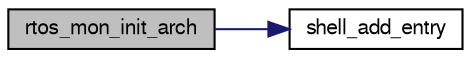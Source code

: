 digraph "rtos_mon_init_arch"
{
  edge [fontname="FreeSans",fontsize="10",labelfontname="FreeSans",labelfontsize="10"];
  node [fontname="FreeSans",fontsize="10",shape=record];
  rankdir="LR";
  Node1 [label="rtos_mon_init_arch",height=0.2,width=0.4,color="black", fillcolor="grey75", style="filled", fontcolor="black"];
  Node1 -> Node2 [color="midnightblue",fontsize="10",style="solid",fontname="FreeSans"];
  Node2 [label="shell_add_entry",height=0.2,width=0.4,color="black", fillcolor="white", style="filled",URL="$shell__arch_8c.html#a61cf879e2e341903b7e751694e94b491",tooltip="Add dynamic entry. "];
}
